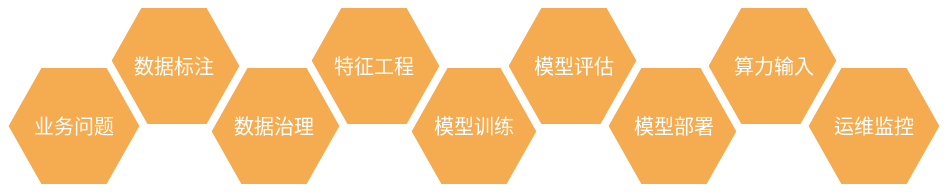 <mxfile version="20.8.23" type="github">
  <diagram name="第 1 页" id="xkhg4Br_krYlI8rWMKd5">
    <mxGraphModel dx="1148" dy="727" grid="1" gridSize="10" guides="1" tooltips="1" connect="1" arrows="1" fold="1" page="1" pageScale="1" pageWidth="827" pageHeight="1169" math="0" shadow="0">
      <root>
        <mxCell id="0" />
        <mxCell id="1" parent="0" />
        <mxCell id="0RgKCIwtyZ46NlZbrh7u-5" value="模型训练" style="shape=hexagon;strokeWidth=4;html=1;fillColor=#F5AB50;strokeColor=#ffffff;shadow=0;fontSize=10;fontColor=#FFFFFF;align=center;fontStyle=0;whiteSpace=wrap;spacing=10;rounded=0;" vertex="1" parent="1">
          <mxGeometry x="320" y="280" width="70" height="62" as="geometry" />
        </mxCell>
        <mxCell id="0RgKCIwtyZ46NlZbrh7u-13" value="特征工程" style="shape=hexagon;strokeWidth=4;html=1;fillColor=#F5AB50;strokeColor=#ffffff;shadow=0;fontSize=10;fontColor=#FFFFFF;align=center;fontStyle=0;whiteSpace=wrap;spacing=10;rounded=0;" vertex="1" parent="1">
          <mxGeometry x="270" y="250" width="70" height="62" as="geometry" />
        </mxCell>
        <mxCell id="0RgKCIwtyZ46NlZbrh7u-14" value="模型评估" style="shape=hexagon;strokeWidth=4;html=1;fillColor=#F5AB50;strokeColor=#ffffff;shadow=0;fontSize=10;fontColor=#FFFFFF;align=center;fontStyle=0;whiteSpace=wrap;spacing=10;rounded=0;" vertex="1" parent="1">
          <mxGeometry x="370" y="250" width="70" height="62" as="geometry" />
        </mxCell>
        <mxCell id="0RgKCIwtyZ46NlZbrh7u-15" value="模型部署" style="shape=hexagon;strokeWidth=4;html=1;fillColor=#F5AB50;strokeColor=#ffffff;shadow=0;fontSize=10;fontColor=#FFFFFF;align=center;fontStyle=0;whiteSpace=wrap;spacing=10;rounded=0;" vertex="1" parent="1">
          <mxGeometry x="420" y="280" width="70" height="62" as="geometry" />
        </mxCell>
        <mxCell id="0RgKCIwtyZ46NlZbrh7u-16" value="算力输入" style="shape=hexagon;strokeWidth=4;html=1;fillColor=#F5AB50;strokeColor=#ffffff;shadow=0;fontSize=10;fontColor=#FFFFFF;align=center;fontStyle=0;whiteSpace=wrap;spacing=10;rounded=0;" vertex="1" parent="1">
          <mxGeometry x="470" y="250" width="70" height="62" as="geometry" />
        </mxCell>
        <mxCell id="0RgKCIwtyZ46NlZbrh7u-17" value="运维监控" style="shape=hexagon;strokeWidth=4;html=1;fillColor=#F5AB50;strokeColor=#ffffff;shadow=0;fontSize=10;fontColor=#FFFFFF;align=center;fontStyle=0;whiteSpace=wrap;spacing=10;rounded=0;" vertex="1" parent="1">
          <mxGeometry x="520" y="280" width="70" height="62" as="geometry" />
        </mxCell>
        <mxCell id="0RgKCIwtyZ46NlZbrh7u-18" value="数据治理" style="shape=hexagon;strokeWidth=4;html=1;fillColor=#F5AB50;strokeColor=#ffffff;shadow=0;fontSize=10;fontColor=#FFFFFF;align=center;fontStyle=0;whiteSpace=wrap;spacing=10;rounded=0;" vertex="1" parent="1">
          <mxGeometry x="220" y="280" width="70" height="62" as="geometry" />
        </mxCell>
        <mxCell id="0RgKCIwtyZ46NlZbrh7u-19" value="数据标注" style="shape=hexagon;strokeWidth=4;html=1;fillColor=#F5AB50;strokeColor=#ffffff;shadow=0;fontSize=10;fontColor=#FFFFFF;align=center;fontStyle=0;whiteSpace=wrap;spacing=10;rounded=0;" vertex="1" parent="1">
          <mxGeometry x="170" y="250" width="70" height="62" as="geometry" />
        </mxCell>
        <mxCell id="0RgKCIwtyZ46NlZbrh7u-20" value="业务问题" style="shape=hexagon;strokeWidth=4;html=1;fillColor=#F5AB50;strokeColor=#ffffff;shadow=0;fontSize=10;fontColor=#FFFFFF;align=center;fontStyle=0;whiteSpace=wrap;spacing=10;rounded=0;" vertex="1" parent="1">
          <mxGeometry x="120" y="280" width="70" height="62" as="geometry" />
        </mxCell>
      </root>
    </mxGraphModel>
  </diagram>
</mxfile>
